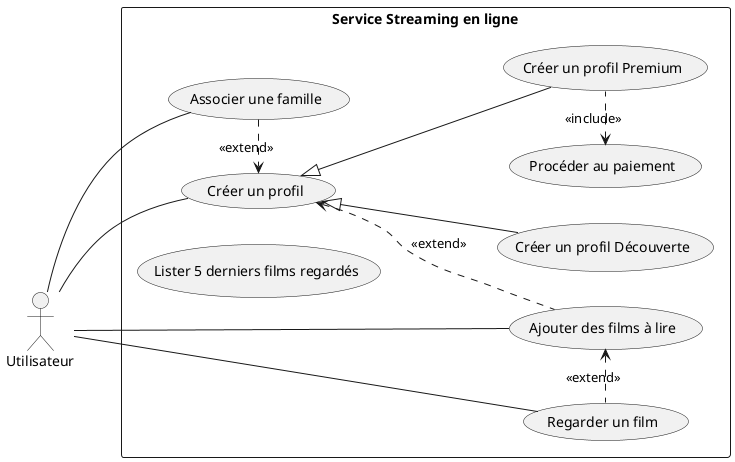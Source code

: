 Il vous est demandé de mettre en place un service de streaming en ligne pour concurrencer
Amazon Prime Video (et oui, rien que ça).
Le site devra être accessible à tout utilisateur enregistré.
Il existe deux profils d’utilisateurs :
    • Compte découverte (gratuit)
    • Compte premium

Un utilisateur est défini par son nom et un numéro de compte (unique).
Pour les comptes premium les informations de paiement sont stockées.

Tout utilisateur doit pouvoir créer une playlist de films avec les contraintes suivantes :
    • Compte découverte : l’utilisateur ne peut ajouter qu’un seul film à sa playlist et ne peux
regarder qu’un film par jour.
    • Compte premium : pas de limite pour la playlist et le nombre de film qu’il peut regarder.

Il est possible pour les utilisateurs de créer une « famille » permettant d’obtenir une réduction sur
les tarifs du compte premium. Les familles peuvent être composées de maximum 5 personnes.

Tous les utilisateurs doivent avoir la capacité d’effectuer les opérations suivantes :
    • Ajouter un film à leur playlist : attention, la plateforme présente une particularité, l’utilisateur
ne peut regarder que les films contenus dans sa playlist
    • Regarder un film de leur playlist : à la fin du visionnage, le film est automatiquement
supprimé de la playlist
    • Le système devra permettre d’afficher la liste des 5 derniers films regardés.

Les films sont caractérisés par leur titre, une date de sortie et une liste d’acteurs.

@startuml
left to right direction
actor "Utilisateur" as user
rectangle "Service Streaming en ligne" {
    usecase "Créer un profil" as checkIn
    usecase "Créer un profil Premium" as checkInPremium
    usecase "Créer un profil Découverte" as checkInFree
    usecase "Ajouter des films à lire" as addMovieToPlay
    usecase "Regarder un film" as watchMovie
    usecase "Lister 5 derniers films regardés"
    usecase "Associer une famille" as assignFamily
    usecase "Procéder au paiement" as pay
}

checkIn <|-- checkInPremium
checkIn <|-- checkInFree

user -- checkIn
user -- watchMovie
user -- addMovieToPlay
user -- assignFamily

checkIn <.. addMovieToPlay: <<extend>>
addMovieToPlay <. watchMovie: <<extend>>
pay <. checkInPremium: <<include>>
assignFamily .> checkIn: <<extend>>

@enduml